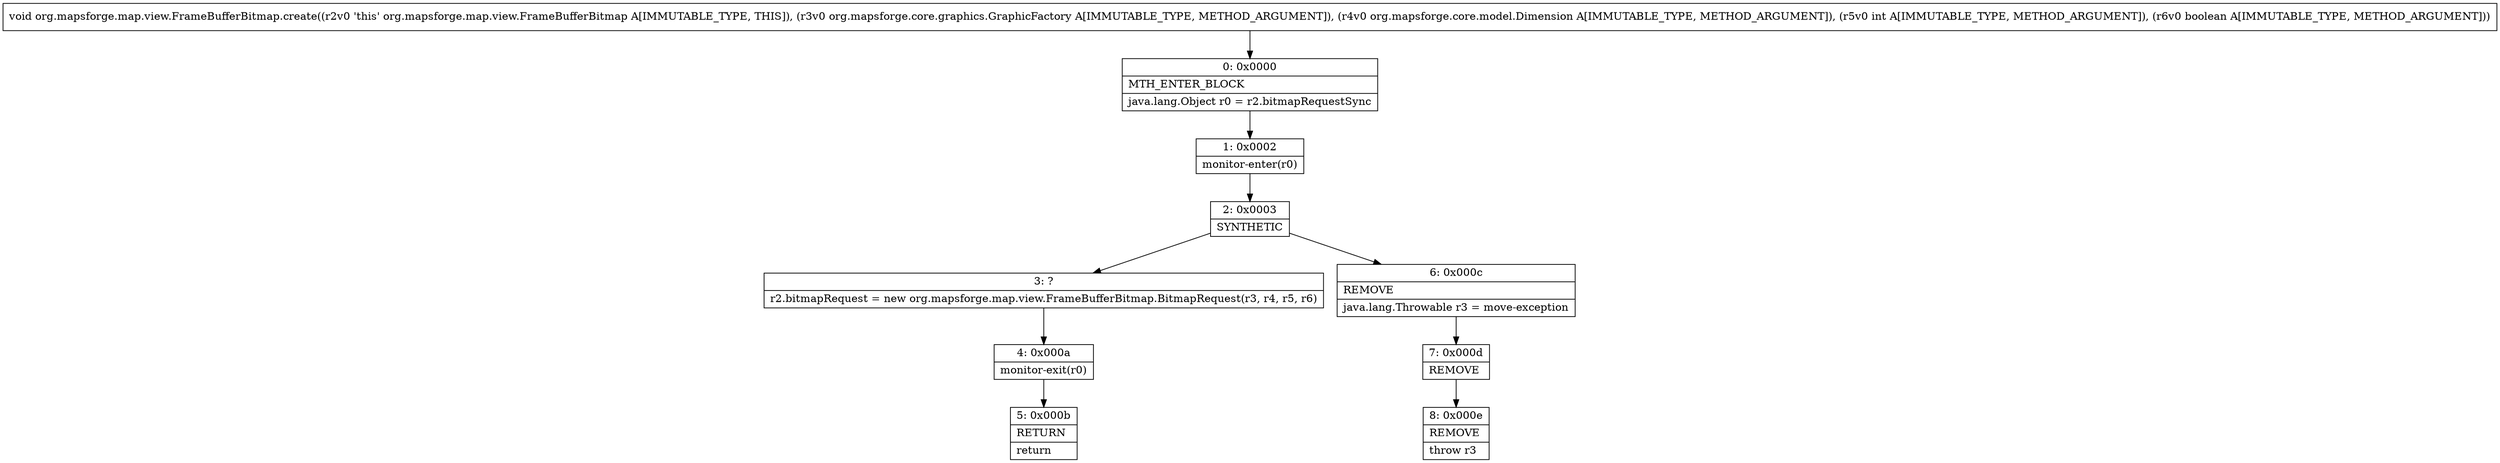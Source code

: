 digraph "CFG fororg.mapsforge.map.view.FrameBufferBitmap.create(Lorg\/mapsforge\/core\/graphics\/GraphicFactory;Lorg\/mapsforge\/core\/model\/Dimension;IZ)V" {
Node_0 [shape=record,label="{0\:\ 0x0000|MTH_ENTER_BLOCK\l|java.lang.Object r0 = r2.bitmapRequestSync\l}"];
Node_1 [shape=record,label="{1\:\ 0x0002|monitor\-enter(r0)\l}"];
Node_2 [shape=record,label="{2\:\ 0x0003|SYNTHETIC\l}"];
Node_3 [shape=record,label="{3\:\ ?|r2.bitmapRequest = new org.mapsforge.map.view.FrameBufferBitmap.BitmapRequest(r3, r4, r5, r6)\l}"];
Node_4 [shape=record,label="{4\:\ 0x000a|monitor\-exit(r0)\l}"];
Node_5 [shape=record,label="{5\:\ 0x000b|RETURN\l|return\l}"];
Node_6 [shape=record,label="{6\:\ 0x000c|REMOVE\l|java.lang.Throwable r3 = move\-exception\l}"];
Node_7 [shape=record,label="{7\:\ 0x000d|REMOVE\l}"];
Node_8 [shape=record,label="{8\:\ 0x000e|REMOVE\l|throw r3\l}"];
MethodNode[shape=record,label="{void org.mapsforge.map.view.FrameBufferBitmap.create((r2v0 'this' org.mapsforge.map.view.FrameBufferBitmap A[IMMUTABLE_TYPE, THIS]), (r3v0 org.mapsforge.core.graphics.GraphicFactory A[IMMUTABLE_TYPE, METHOD_ARGUMENT]), (r4v0 org.mapsforge.core.model.Dimension A[IMMUTABLE_TYPE, METHOD_ARGUMENT]), (r5v0 int A[IMMUTABLE_TYPE, METHOD_ARGUMENT]), (r6v0 boolean A[IMMUTABLE_TYPE, METHOD_ARGUMENT])) }"];
MethodNode -> Node_0;
Node_0 -> Node_1;
Node_1 -> Node_2;
Node_2 -> Node_3;
Node_2 -> Node_6;
Node_3 -> Node_4;
Node_4 -> Node_5;
Node_6 -> Node_7;
Node_7 -> Node_8;
}

